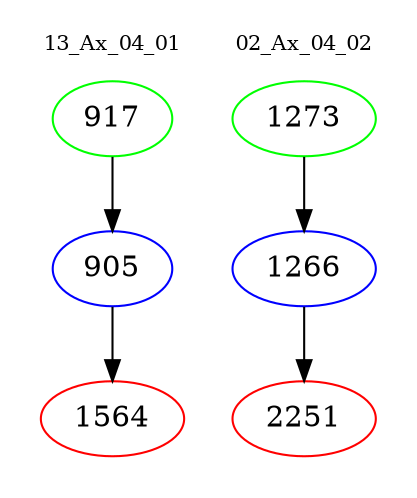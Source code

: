 digraph{
subgraph cluster_0 {
color = white
label = "13_Ax_04_01";
fontsize=10;
T0_917 [label="917", color="green"]
T0_917 -> T0_905 [color="black"]
T0_905 [label="905", color="blue"]
T0_905 -> T0_1564 [color="black"]
T0_1564 [label="1564", color="red"]
}
subgraph cluster_1 {
color = white
label = "02_Ax_04_02";
fontsize=10;
T1_1273 [label="1273", color="green"]
T1_1273 -> T1_1266 [color="black"]
T1_1266 [label="1266", color="blue"]
T1_1266 -> T1_2251 [color="black"]
T1_2251 [label="2251", color="red"]
}
}
